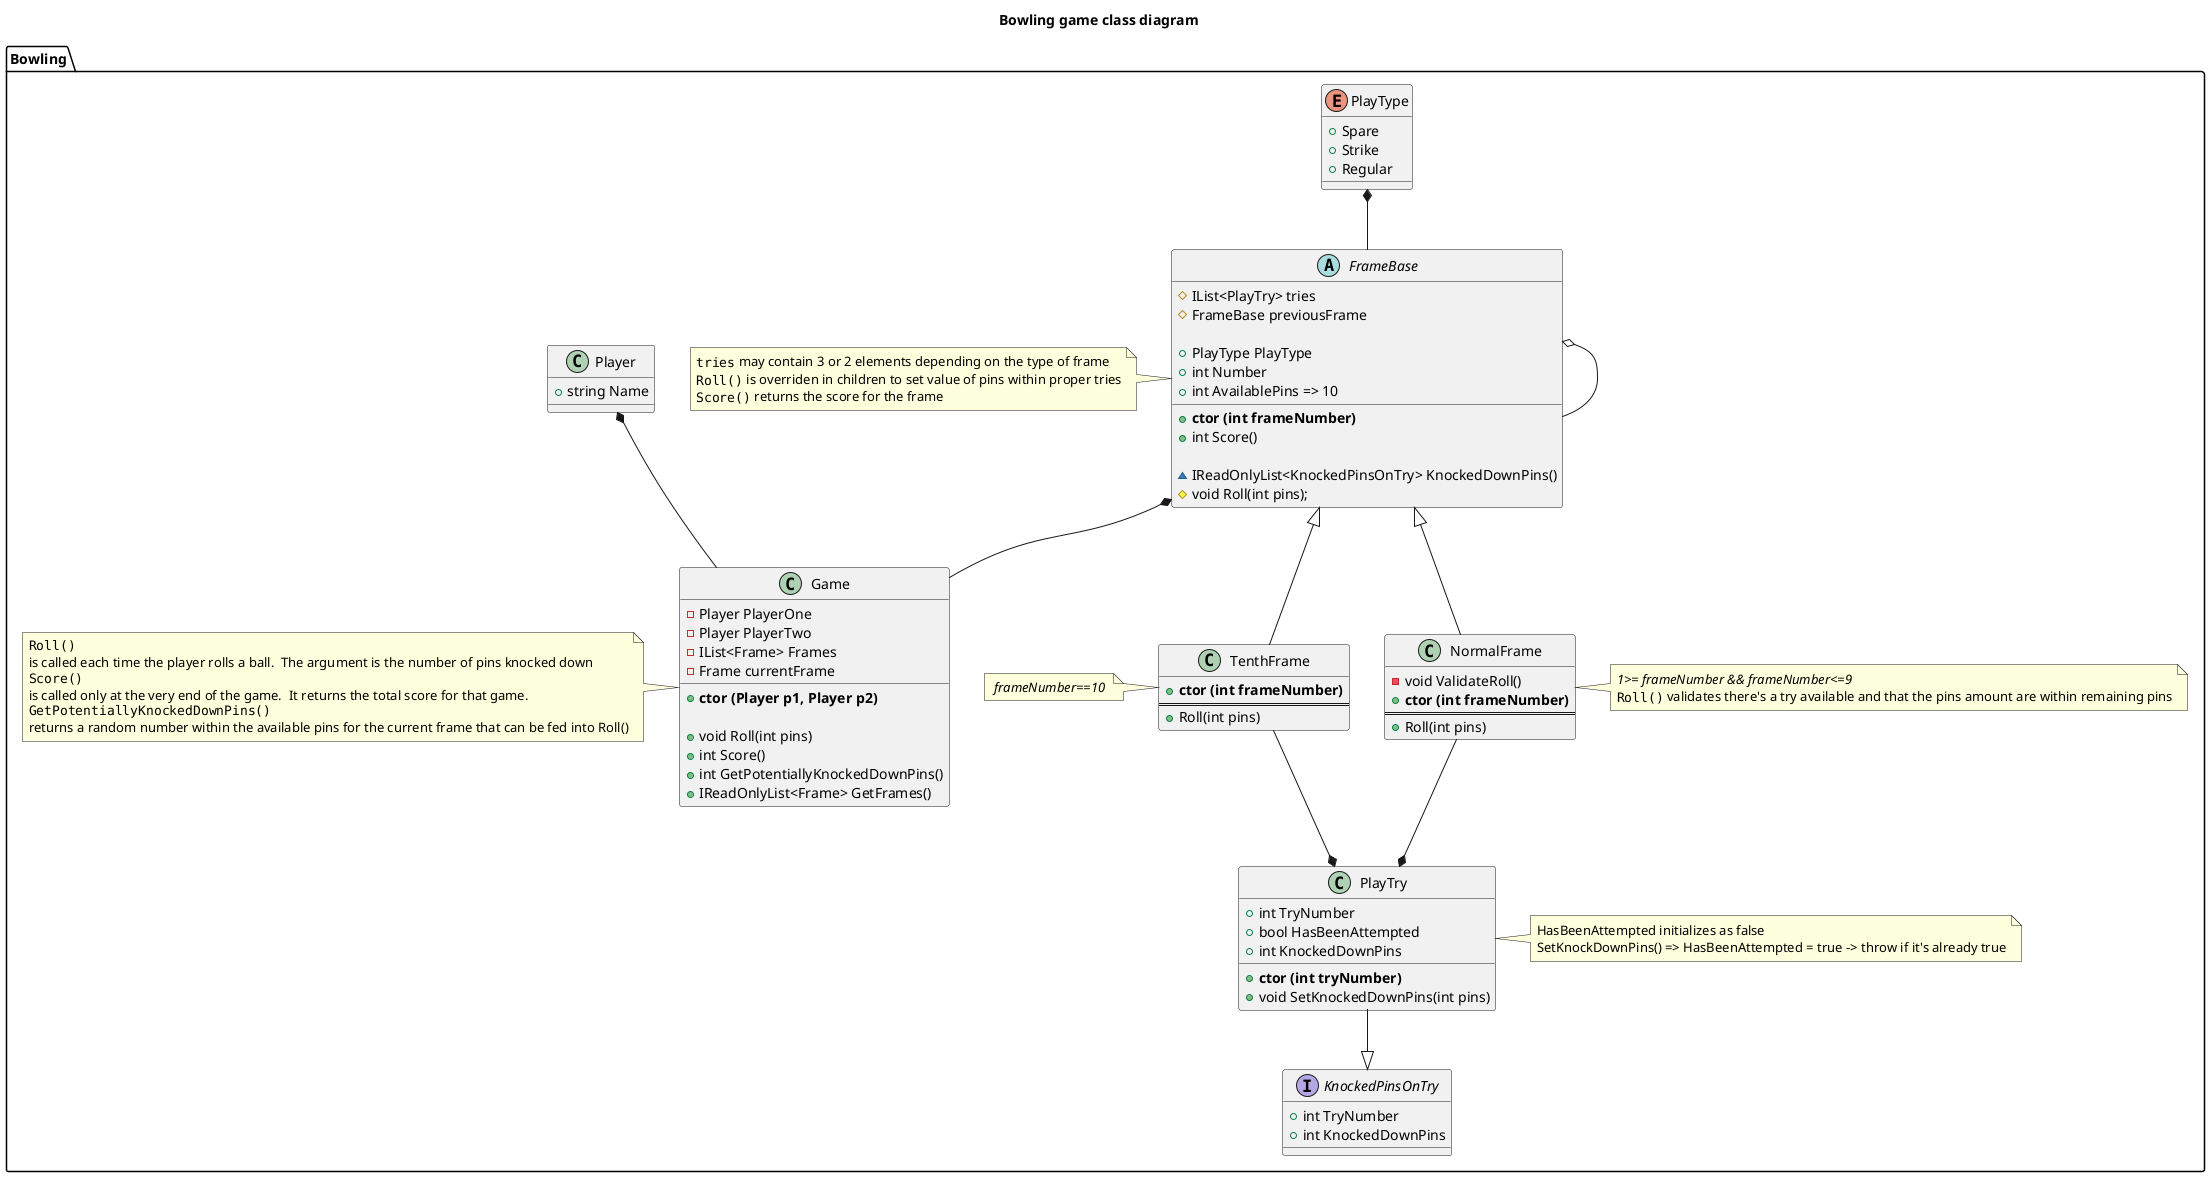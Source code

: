 @startuml "Bowling game class diagram"

title "Bowling game class diagram"

package Bowling{

    class Player{
        +string Name
    }
    ''''''''''''''''''''''''''''''''''''''''''''''''''''''''''''''''''''''''''''''''''''''''''
    enum PlayType{
        +Spare
        +Strike
        +Regular
    }
    ''''''''''''''''''''''''''''''''''''''''''''''''''''''''''''''''''''''''''''''''''''''''''
    interface KnockedPinsOnTry{
        +int TryNumber
        +int KnockedDownPins
    }

    class PlayTry{        
        +int TryNumber
        +<b>ctor (int tryNumber)</b>
        +bool HasBeenAttempted
        +void SetKnockedDownPins(int pins)
        +int KnockedDownPins
    }
    note right
        HasBeenAttempted initializes as false
        SetKnockDownPins() => HasBeenAttempted = true -> throw if it's already true
    end note
    KnockedPinsOnTry<|-up-PlayTry

    ''''''''''''''''''''''''''''''''''''''''''''''''''''''''''''''''''''''''''''''''''''''''''
    abstract class FrameBase{
        #IList<PlayTry> tries
        #FrameBase previousFrame
        +<b>ctor (int frameNumber)</b>

        +PlayType PlayType
        +int Number
        +int AvailablePins => 10
        +int Score()
        
        ~IReadOnlyList<KnockedPinsOnTry> KnockedDownPins()
        #void Roll(int pins);
    }
    note left
        ""tries"" may contain 3 or 2 elements depending on the type of frame
        ""Roll()"" is overriden in children to set value of pins within proper tries
        ""Score()"" returns the score for the frame
    end note
    FrameBase o--- FrameBase
    PlayType *-- FrameBase

    ''''''''''''''''''''''''''''''''''''''''''''''''''''''''''''''''''''''''''''''''''''''''''
    class NormalFrame{
        -void ValidateRoll()
        +<b>ctor (int frameNumber)</b>
        ==
        +Roll(int pins)
    }
    note right
        //1>= frameNumber && frameNumber<=9//
        ""Roll()"" validates there's a try available and that the pins amount are within remaining pins
    end note
    PlayTry *-up- NormalFrame
    FrameBase <|--NormalFrame

    ''''''''''''''''''''''''''''''''''''''''''''''''''''''''''''''''''''''''''''''''''''''''''
    class TenthFrame{
        +<b>ctor (int frameNumber)</b>
        ==
        +Roll(int pins)
    }
    note left
        // frameNumber==10 //
    end note
    PlayTry *-up- TenthFrame
    FrameBase <|--TenthFrame

    ''''''''''''''''''''''''''''''''''''''''''''''''''''''''''''''''''''''''''''''''''''''''''
    class Game{

        -Player PlayerOne
        -Player PlayerTwo
        -IList<Frame> Frames
        -Frame currentFrame
        
        +<b>ctor (Player p1, Player p2)</b>

        +void Roll(int pins)
        +int Score()
        +int GetPotentiallyKnockedDownPins()
        +IReadOnlyList<Frame> GetFrames()
    }
    note left
        ""Roll()""
        is called each time the player rolls a ball.  The argument is the number of pins knocked down
        ""Score()""
        is called only at the very end of the game.  It returns the total score for that game.
        ""GetPotentiallyKnockedDownPins()""
        returns a random number within the available pins for the current frame that can be fed into Roll()
    end note

    FrameBase *-- Game
    Player *-- Game


}

@enduml